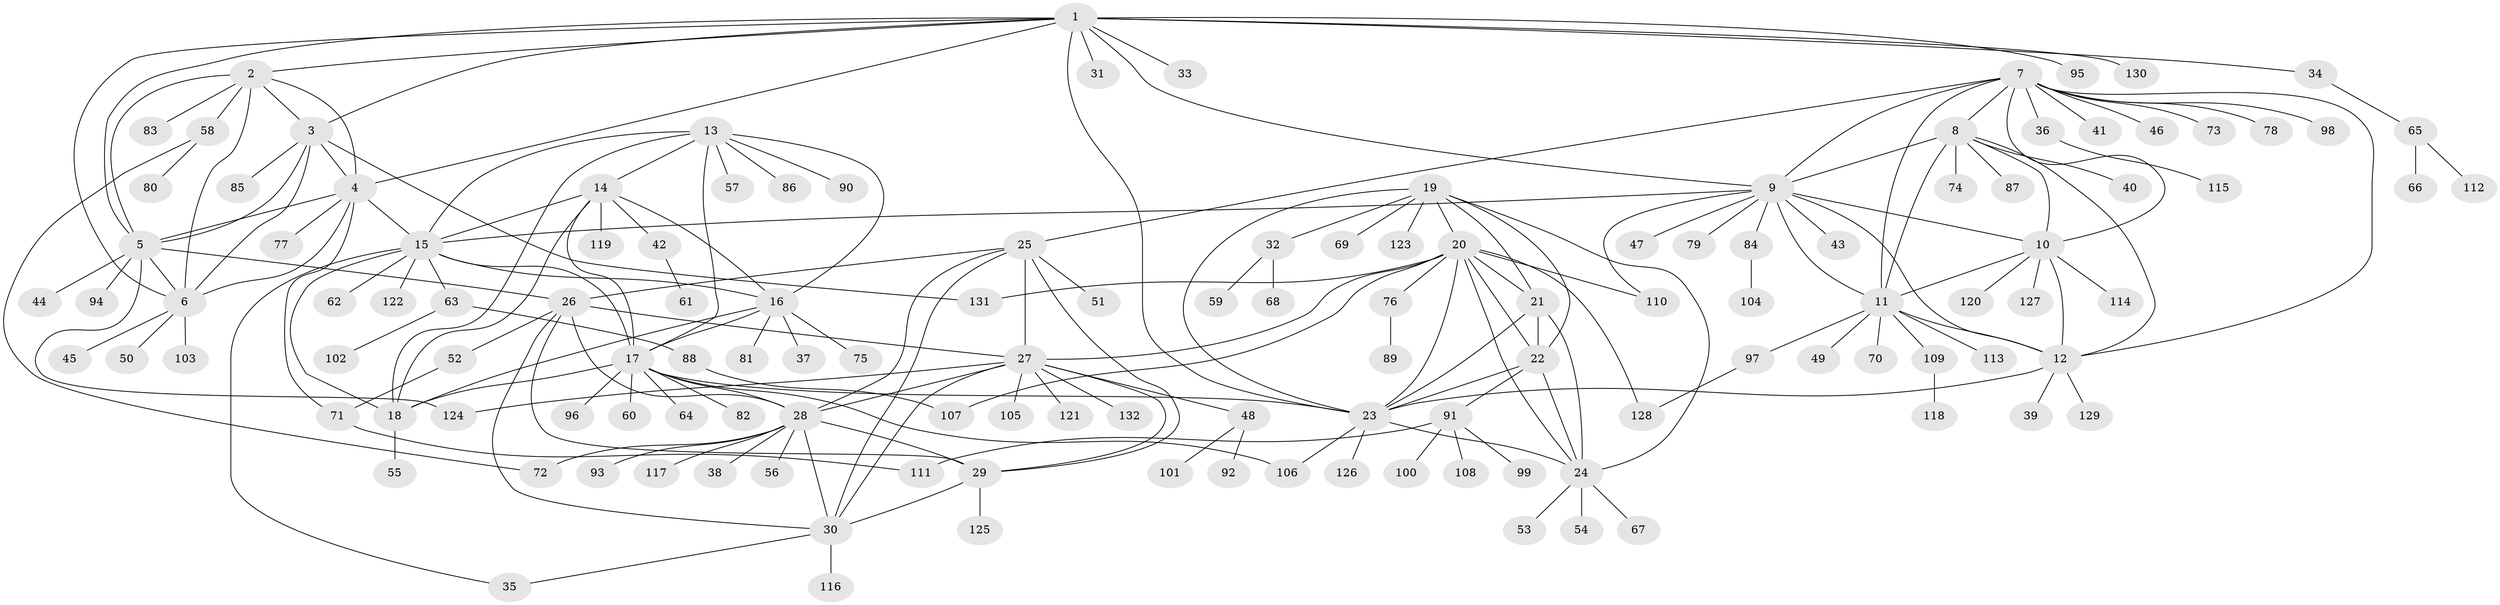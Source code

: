// Generated by graph-tools (version 1.1) at 2025/37/03/09/25 02:37:28]
// undirected, 132 vertices, 197 edges
graph export_dot {
graph [start="1"]
  node [color=gray90,style=filled];
  1;
  2;
  3;
  4;
  5;
  6;
  7;
  8;
  9;
  10;
  11;
  12;
  13;
  14;
  15;
  16;
  17;
  18;
  19;
  20;
  21;
  22;
  23;
  24;
  25;
  26;
  27;
  28;
  29;
  30;
  31;
  32;
  33;
  34;
  35;
  36;
  37;
  38;
  39;
  40;
  41;
  42;
  43;
  44;
  45;
  46;
  47;
  48;
  49;
  50;
  51;
  52;
  53;
  54;
  55;
  56;
  57;
  58;
  59;
  60;
  61;
  62;
  63;
  64;
  65;
  66;
  67;
  68;
  69;
  70;
  71;
  72;
  73;
  74;
  75;
  76;
  77;
  78;
  79;
  80;
  81;
  82;
  83;
  84;
  85;
  86;
  87;
  88;
  89;
  90;
  91;
  92;
  93;
  94;
  95;
  96;
  97;
  98;
  99;
  100;
  101;
  102;
  103;
  104;
  105;
  106;
  107;
  108;
  109;
  110;
  111;
  112;
  113;
  114;
  115;
  116;
  117;
  118;
  119;
  120;
  121;
  122;
  123;
  124;
  125;
  126;
  127;
  128;
  129;
  130;
  131;
  132;
  1 -- 2;
  1 -- 3;
  1 -- 4;
  1 -- 5;
  1 -- 6;
  1 -- 9;
  1 -- 23;
  1 -- 31;
  1 -- 33;
  1 -- 34;
  1 -- 95;
  1 -- 130;
  2 -- 3;
  2 -- 4;
  2 -- 5;
  2 -- 6;
  2 -- 58;
  2 -- 83;
  3 -- 4;
  3 -- 5;
  3 -- 6;
  3 -- 85;
  3 -- 131;
  4 -- 5;
  4 -- 6;
  4 -- 15;
  4 -- 71;
  4 -- 77;
  5 -- 6;
  5 -- 26;
  5 -- 44;
  5 -- 94;
  5 -- 124;
  6 -- 45;
  6 -- 50;
  6 -- 103;
  7 -- 8;
  7 -- 9;
  7 -- 10;
  7 -- 11;
  7 -- 12;
  7 -- 25;
  7 -- 36;
  7 -- 41;
  7 -- 46;
  7 -- 73;
  7 -- 78;
  7 -- 98;
  8 -- 9;
  8 -- 10;
  8 -- 11;
  8 -- 12;
  8 -- 40;
  8 -- 74;
  8 -- 87;
  9 -- 10;
  9 -- 11;
  9 -- 12;
  9 -- 15;
  9 -- 43;
  9 -- 47;
  9 -- 79;
  9 -- 84;
  9 -- 110;
  10 -- 11;
  10 -- 12;
  10 -- 114;
  10 -- 120;
  10 -- 127;
  11 -- 12;
  11 -- 49;
  11 -- 70;
  11 -- 97;
  11 -- 109;
  11 -- 113;
  12 -- 23;
  12 -- 39;
  12 -- 129;
  13 -- 14;
  13 -- 15;
  13 -- 16;
  13 -- 17;
  13 -- 18;
  13 -- 57;
  13 -- 86;
  13 -- 90;
  14 -- 15;
  14 -- 16;
  14 -- 17;
  14 -- 18;
  14 -- 42;
  14 -- 119;
  15 -- 16;
  15 -- 17;
  15 -- 18;
  15 -- 35;
  15 -- 62;
  15 -- 63;
  15 -- 122;
  16 -- 17;
  16 -- 18;
  16 -- 37;
  16 -- 75;
  16 -- 81;
  17 -- 18;
  17 -- 23;
  17 -- 28;
  17 -- 60;
  17 -- 64;
  17 -- 82;
  17 -- 96;
  17 -- 106;
  18 -- 55;
  19 -- 20;
  19 -- 21;
  19 -- 22;
  19 -- 23;
  19 -- 24;
  19 -- 32;
  19 -- 69;
  19 -- 123;
  20 -- 21;
  20 -- 22;
  20 -- 23;
  20 -- 24;
  20 -- 27;
  20 -- 76;
  20 -- 107;
  20 -- 110;
  20 -- 128;
  20 -- 131;
  21 -- 22;
  21 -- 23;
  21 -- 24;
  22 -- 23;
  22 -- 24;
  22 -- 91;
  23 -- 24;
  23 -- 106;
  23 -- 126;
  24 -- 53;
  24 -- 54;
  24 -- 67;
  25 -- 26;
  25 -- 27;
  25 -- 28;
  25 -- 29;
  25 -- 30;
  25 -- 51;
  26 -- 27;
  26 -- 28;
  26 -- 29;
  26 -- 30;
  26 -- 52;
  27 -- 28;
  27 -- 29;
  27 -- 30;
  27 -- 48;
  27 -- 105;
  27 -- 121;
  27 -- 124;
  27 -- 132;
  28 -- 29;
  28 -- 30;
  28 -- 38;
  28 -- 56;
  28 -- 72;
  28 -- 93;
  28 -- 117;
  29 -- 30;
  29 -- 125;
  30 -- 35;
  30 -- 116;
  32 -- 59;
  32 -- 68;
  34 -- 65;
  36 -- 115;
  42 -- 61;
  48 -- 92;
  48 -- 101;
  52 -- 71;
  58 -- 72;
  58 -- 80;
  63 -- 88;
  63 -- 102;
  65 -- 66;
  65 -- 112;
  71 -- 111;
  76 -- 89;
  84 -- 104;
  88 -- 107;
  91 -- 99;
  91 -- 100;
  91 -- 108;
  91 -- 111;
  97 -- 128;
  109 -- 118;
}
